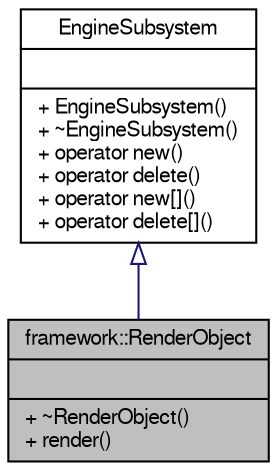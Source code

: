 digraph G
{
  edge [fontname="FreeSans",fontsize="10",labelfontname="FreeSans",labelfontsize="10"];
  node [fontname="FreeSans",fontsize="10",shape=record];
  Node1 [label="{framework::RenderObject\n||+ ~RenderObject()\l+ render()\l}",height=0.2,width=0.4,color="black", fillcolor="grey75", style="filled" fontcolor="black"];
  Node2 -> Node1 [dir=back,color="midnightblue",fontsize="10",style="solid",arrowtail="empty",fontname="FreeSans"];
  Node2 [label="{EngineSubsystem\n||+ EngineSubsystem()\l+ ~EngineSubsystem()\l+ operator new()\l+ operator delete()\l+ operator new[]()\l+ operator delete[]()\l}",height=0.2,width=0.4,color="black", fillcolor="white", style="filled",URL="$classEngineSubsystem.html",tooltip="This class corrects memory management routines for any engine class except EngineCore..."];
}
